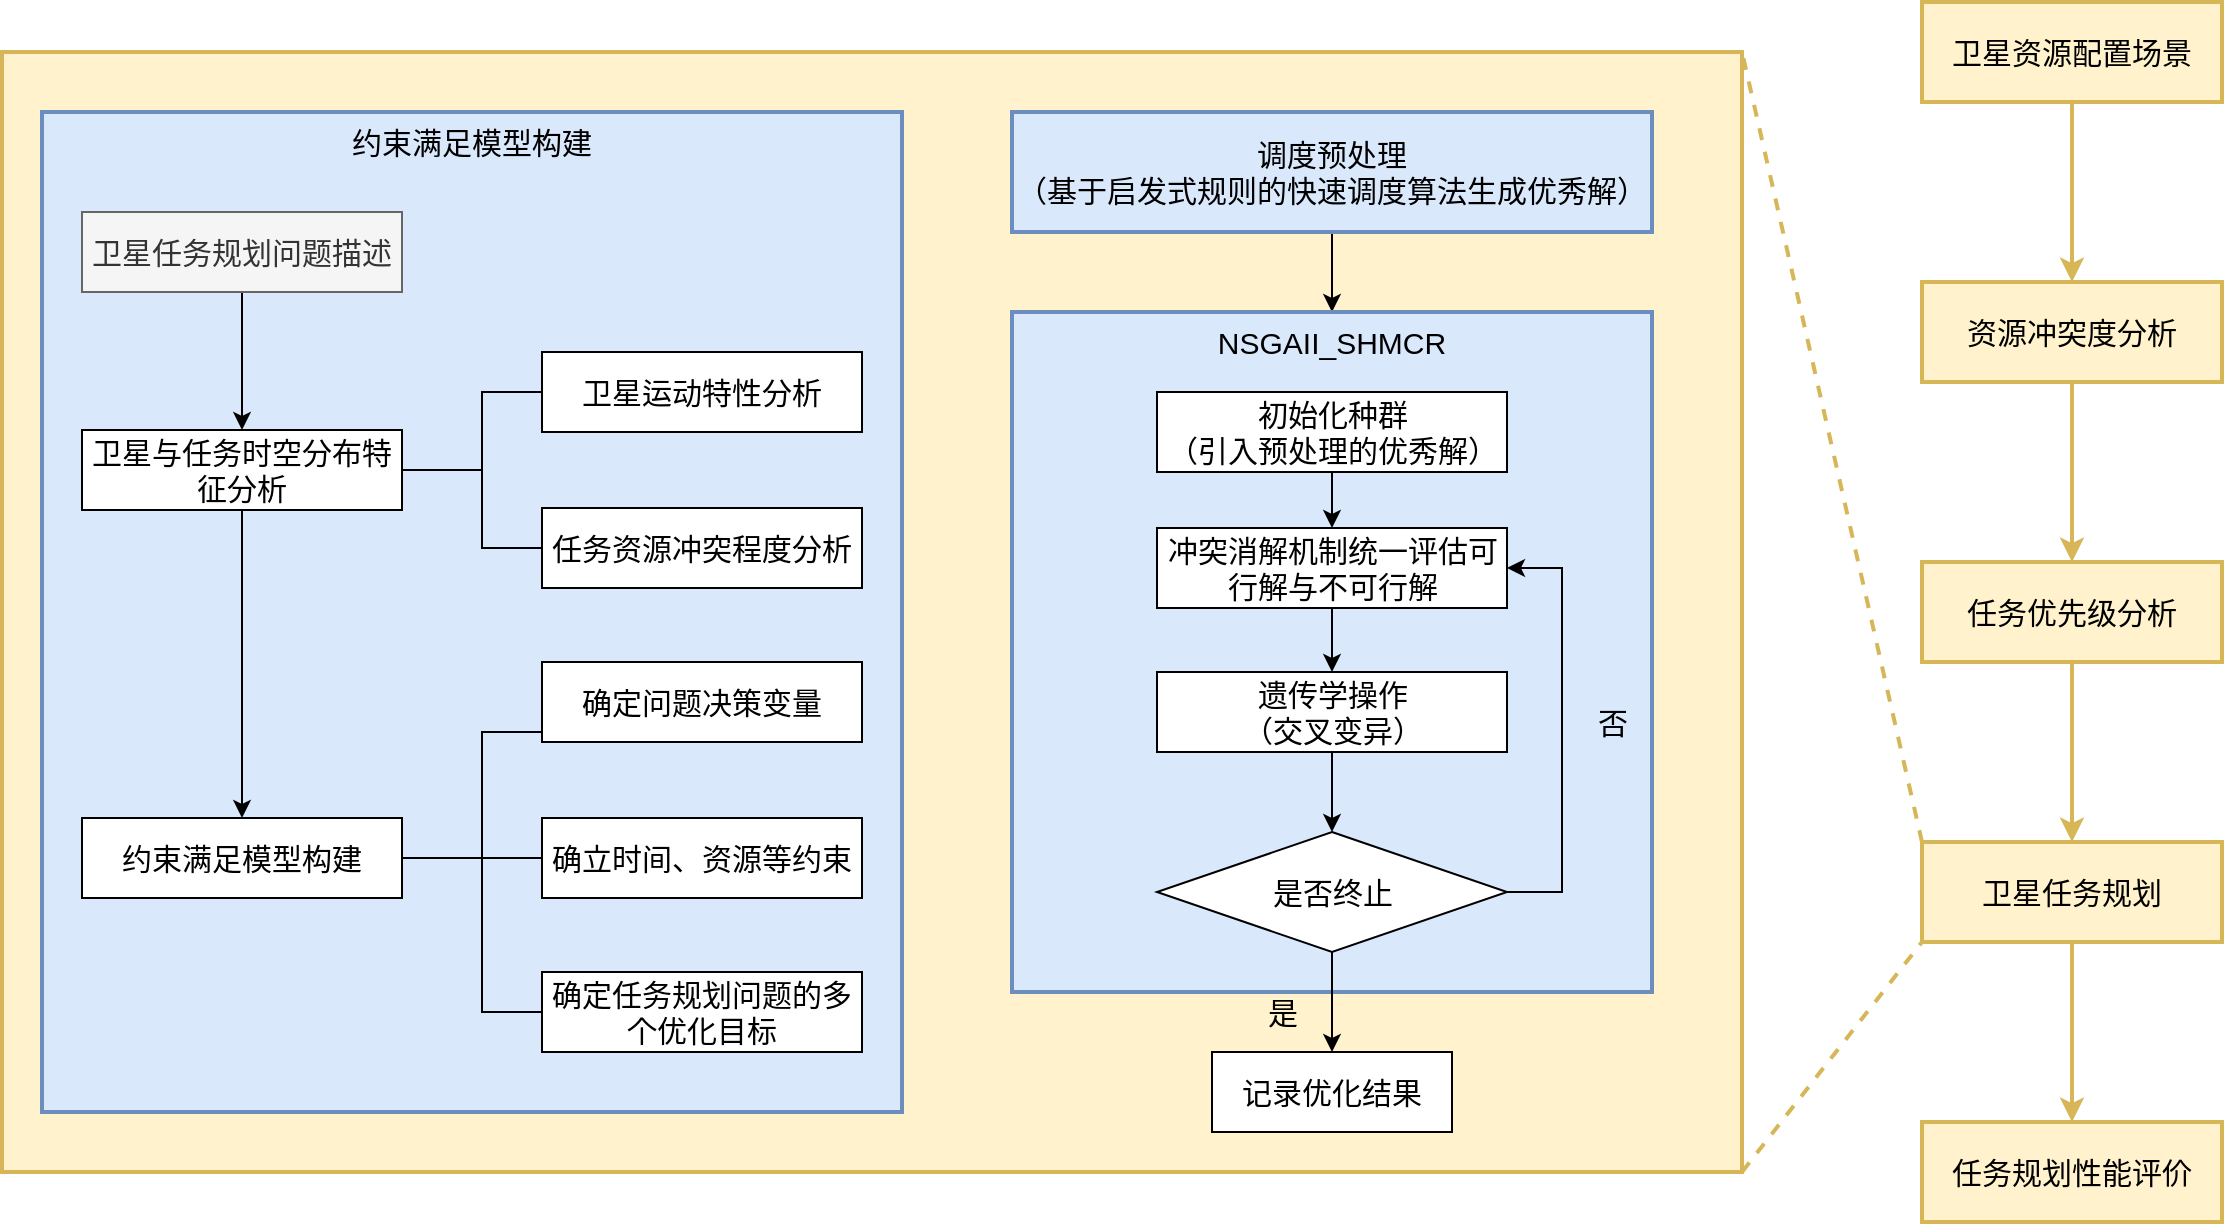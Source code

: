<mxfile version="22.1.21" type="github">
  <diagram name="第 1 页" id="R7lRiUveevS0r1VpLNnj">
    <mxGraphModel dx="1687" dy="868" grid="1" gridSize="10" guides="1" tooltips="1" connect="1" arrows="1" fold="1" page="1" pageScale="1" pageWidth="827" pageHeight="1169" math="0" shadow="0">
      <root>
        <mxCell id="0" />
        <mxCell id="1" parent="0" />
        <mxCell id="183rZbsKnCli-wK0PXnV-64" value="" style="rounded=0;whiteSpace=wrap;html=1;labelBackgroundColor=none;fontSize=15;fillColor=#fff2cc;strokeColor=#d6b656;strokeWidth=2;" vertex="1" parent="1">
          <mxGeometry x="20" y="110" width="870" height="560" as="geometry" />
        </mxCell>
        <mxCell id="183rZbsKnCli-wK0PXnV-3" value="" style="edgeStyle=orthogonalEdgeStyle;rounded=0;orthogonalLoop=1;jettySize=auto;html=1;fontSize=15;labelBackgroundColor=none;fontColor=default;fillColor=#fff2cc;strokeColor=#d6b656;strokeWidth=2;" edge="1" parent="1" source="183rZbsKnCli-wK0PXnV-1" target="183rZbsKnCli-wK0PXnV-2">
          <mxGeometry relative="1" as="geometry" />
        </mxCell>
        <mxCell id="183rZbsKnCli-wK0PXnV-1" value="卫星资源配置场景" style="rounded=0;whiteSpace=wrap;html=1;fontSize=15;strokeWidth=2;labelBackgroundColor=none;fillColor=#fff2cc;strokeColor=#d6b656;" vertex="1" parent="1">
          <mxGeometry x="980" y="85" width="150" height="50" as="geometry" />
        </mxCell>
        <mxCell id="183rZbsKnCli-wK0PXnV-5" value="" style="edgeStyle=orthogonalEdgeStyle;rounded=0;orthogonalLoop=1;jettySize=auto;html=1;fontSize=15;labelBackgroundColor=none;fontColor=default;fillColor=#fff2cc;strokeColor=#d6b656;strokeWidth=2;" edge="1" parent="1" source="183rZbsKnCli-wK0PXnV-2" target="183rZbsKnCli-wK0PXnV-4">
          <mxGeometry relative="1" as="geometry" />
        </mxCell>
        <mxCell id="183rZbsKnCli-wK0PXnV-2" value="资源冲突度分析" style="whiteSpace=wrap;html=1;rounded=0;fontSize=15;strokeWidth=2;labelBackgroundColor=none;fillColor=#fff2cc;strokeColor=#d6b656;" vertex="1" parent="1">
          <mxGeometry x="980" y="225" width="150" height="50" as="geometry" />
        </mxCell>
        <mxCell id="183rZbsKnCli-wK0PXnV-7" value="" style="edgeStyle=orthogonalEdgeStyle;rounded=0;orthogonalLoop=1;jettySize=auto;html=1;fontSize=15;labelBackgroundColor=none;fontColor=default;fillColor=#fff2cc;strokeColor=#d6b656;strokeWidth=2;" edge="1" parent="1" source="183rZbsKnCli-wK0PXnV-4" target="183rZbsKnCli-wK0PXnV-6">
          <mxGeometry relative="1" as="geometry" />
        </mxCell>
        <mxCell id="183rZbsKnCli-wK0PXnV-4" value="任务优先级分析" style="whiteSpace=wrap;html=1;rounded=0;fontSize=15;strokeWidth=2;labelBackgroundColor=none;fillColor=#fff2cc;strokeColor=#d6b656;" vertex="1" parent="1">
          <mxGeometry x="980" y="365" width="150" height="50" as="geometry" />
        </mxCell>
        <mxCell id="183rZbsKnCli-wK0PXnV-9" value="" style="edgeStyle=orthogonalEdgeStyle;rounded=0;orthogonalLoop=1;jettySize=auto;html=1;fontSize=15;labelBackgroundColor=none;fontColor=default;fillColor=#fff2cc;strokeColor=#d6b656;strokeWidth=2;" edge="1" parent="1" source="183rZbsKnCli-wK0PXnV-6" target="183rZbsKnCli-wK0PXnV-8">
          <mxGeometry relative="1" as="geometry" />
        </mxCell>
        <mxCell id="183rZbsKnCli-wK0PXnV-6" value="卫星任务规划" style="whiteSpace=wrap;html=1;rounded=0;fontSize=15;strokeWidth=2;labelBackgroundColor=none;fillColor=#fff2cc;strokeColor=#d6b656;" vertex="1" parent="1">
          <mxGeometry x="980" y="505" width="150" height="50" as="geometry" />
        </mxCell>
        <mxCell id="183rZbsKnCli-wK0PXnV-8" value="任务规划性能评价" style="whiteSpace=wrap;html=1;rounded=0;fontSize=15;strokeWidth=2;labelBackgroundColor=none;fillColor=#fff2cc;strokeColor=#d6b656;" vertex="1" parent="1">
          <mxGeometry x="980" y="645" width="150" height="50" as="geometry" />
        </mxCell>
        <mxCell id="183rZbsKnCli-wK0PXnV-13" value="&lt;font style=&quot;font-size: 15px;&quot;&gt;约束满足模型构建&lt;/font&gt;" style="rounded=0;whiteSpace=wrap;html=1;verticalAlign=top;fontSize=15;labelBackgroundColor=none;fillColor=#dae8fc;strokeColor=#6c8ebf;strokeWidth=2;" vertex="1" parent="1">
          <mxGeometry x="40" y="140" width="430" height="500" as="geometry" />
        </mxCell>
        <mxCell id="183rZbsKnCli-wK0PXnV-16" value="" style="edgeStyle=orthogonalEdgeStyle;rounded=0;orthogonalLoop=1;jettySize=auto;html=1;fontSize=15;labelBackgroundColor=none;fontColor=default;" edge="1" parent="1" source="183rZbsKnCli-wK0PXnV-14" target="183rZbsKnCli-wK0PXnV-15">
          <mxGeometry relative="1" as="geometry" />
        </mxCell>
        <mxCell id="183rZbsKnCli-wK0PXnV-14" value="卫星任务规划问题描述" style="rounded=0;whiteSpace=wrap;html=1;fontSize=15;labelBackgroundColor=none;fillColor=#f5f5f5;fontColor=#333333;strokeColor=#666666;" vertex="1" parent="1">
          <mxGeometry x="60" y="190" width="160" height="40" as="geometry" />
        </mxCell>
        <mxCell id="183rZbsKnCli-wK0PXnV-19" value="" style="edgeStyle=orthogonalEdgeStyle;rounded=0;orthogonalLoop=1;jettySize=auto;html=1;fontSize=15;labelBackgroundColor=none;fontColor=default;" edge="1" parent="1" source="183rZbsKnCli-wK0PXnV-15" target="183rZbsKnCli-wK0PXnV-18">
          <mxGeometry relative="1" as="geometry" />
        </mxCell>
        <mxCell id="183rZbsKnCli-wK0PXnV-30" value="" style="edgeStyle=orthogonalEdgeStyle;rounded=0;orthogonalLoop=1;jettySize=auto;html=1;endArrow=none;endFill=0;fontSize=15;labelBackgroundColor=none;fontColor=default;" edge="1" parent="1" source="183rZbsKnCli-wK0PXnV-15" target="183rZbsKnCli-wK0PXnV-29">
          <mxGeometry relative="1" as="geometry">
            <Array as="points">
              <mxPoint x="260" y="319" />
              <mxPoint x="260" y="280" />
            </Array>
          </mxGeometry>
        </mxCell>
        <mxCell id="183rZbsKnCli-wK0PXnV-32" style="edgeStyle=orthogonalEdgeStyle;rounded=0;orthogonalLoop=1;jettySize=auto;html=1;entryX=0;entryY=0.5;entryDx=0;entryDy=0;endArrow=none;endFill=0;fontSize=15;labelBackgroundColor=none;fontColor=default;" edge="1" parent="1" source="183rZbsKnCli-wK0PXnV-15" target="183rZbsKnCli-wK0PXnV-31">
          <mxGeometry relative="1" as="geometry">
            <Array as="points">
              <mxPoint x="260" y="319" />
              <mxPoint x="260" y="358" />
            </Array>
          </mxGeometry>
        </mxCell>
        <mxCell id="183rZbsKnCli-wK0PXnV-15" value="卫星与任务时空分布特征分析" style="whiteSpace=wrap;html=1;rounded=0;fontSize=15;labelBackgroundColor=none;" vertex="1" parent="1">
          <mxGeometry x="60" y="299" width="160" height="40" as="geometry" />
        </mxCell>
        <mxCell id="183rZbsKnCli-wK0PXnV-34" value="" style="edgeStyle=orthogonalEdgeStyle;rounded=0;orthogonalLoop=1;jettySize=auto;html=1;endArrow=none;endFill=0;fontSize=15;labelBackgroundColor=none;fontColor=default;" edge="1" parent="1" source="183rZbsKnCli-wK0PXnV-18" target="183rZbsKnCli-wK0PXnV-33">
          <mxGeometry relative="1" as="geometry">
            <Array as="points">
              <mxPoint x="260" y="513" />
              <mxPoint x="260" y="450" />
            </Array>
          </mxGeometry>
        </mxCell>
        <mxCell id="183rZbsKnCli-wK0PXnV-38" style="edgeStyle=orthogonalEdgeStyle;rounded=0;orthogonalLoop=1;jettySize=auto;html=1;exitX=1;exitY=0.5;exitDx=0;exitDy=0;entryX=0;entryY=0.5;entryDx=0;entryDy=0;endArrow=none;endFill=0;fontSize=15;labelBackgroundColor=none;fontColor=default;" edge="1" parent="1" source="183rZbsKnCli-wK0PXnV-18" target="183rZbsKnCli-wK0PXnV-37">
          <mxGeometry relative="1" as="geometry">
            <Array as="points">
              <mxPoint x="260" y="513" />
              <mxPoint x="260" y="590" />
            </Array>
          </mxGeometry>
        </mxCell>
        <mxCell id="183rZbsKnCli-wK0PXnV-39" style="edgeStyle=orthogonalEdgeStyle;rounded=0;orthogonalLoop=1;jettySize=auto;html=1;exitX=1;exitY=0.5;exitDx=0;exitDy=0;entryX=0;entryY=0.5;entryDx=0;entryDy=0;endArrow=none;endFill=0;fontSize=15;labelBackgroundColor=none;fontColor=default;" edge="1" parent="1" source="183rZbsKnCli-wK0PXnV-18" target="183rZbsKnCli-wK0PXnV-35">
          <mxGeometry relative="1" as="geometry" />
        </mxCell>
        <mxCell id="183rZbsKnCli-wK0PXnV-18" value="约束满足模型构建" style="whiteSpace=wrap;html=1;rounded=0;fontSize=15;labelBackgroundColor=none;" vertex="1" parent="1">
          <mxGeometry x="60" y="493" width="160" height="40" as="geometry" />
        </mxCell>
        <mxCell id="183rZbsKnCli-wK0PXnV-29" value="卫星运动特性分析" style="whiteSpace=wrap;html=1;rounded=0;fontSize=15;labelBackgroundColor=none;" vertex="1" parent="1">
          <mxGeometry x="290" y="260" width="160" height="40" as="geometry" />
        </mxCell>
        <mxCell id="183rZbsKnCli-wK0PXnV-31" value="任务资源冲突程度分析" style="whiteSpace=wrap;html=1;rounded=0;fontSize=15;labelBackgroundColor=none;" vertex="1" parent="1">
          <mxGeometry x="290" y="338" width="160" height="40" as="geometry" />
        </mxCell>
        <mxCell id="183rZbsKnCli-wK0PXnV-33" value="确定问题决策变量" style="whiteSpace=wrap;html=1;rounded=0;fontSize=15;labelBackgroundColor=none;" vertex="1" parent="1">
          <mxGeometry x="290" y="415" width="160" height="40" as="geometry" />
        </mxCell>
        <mxCell id="183rZbsKnCli-wK0PXnV-35" value="确立时间、资源等约束" style="whiteSpace=wrap;html=1;rounded=0;fontSize=15;labelBackgroundColor=none;" vertex="1" parent="1">
          <mxGeometry x="290" y="493" width="160" height="40" as="geometry" />
        </mxCell>
        <mxCell id="183rZbsKnCli-wK0PXnV-37" value="确定任务规划问题的多个优化目标" style="whiteSpace=wrap;html=1;rounded=0;fontSize=15;labelBackgroundColor=none;" vertex="1" parent="1">
          <mxGeometry x="290" y="570" width="160" height="40" as="geometry" />
        </mxCell>
        <mxCell id="183rZbsKnCli-wK0PXnV-43" value="" style="edgeStyle=orthogonalEdgeStyle;rounded=0;orthogonalLoop=1;jettySize=auto;html=1;fontSize=15;labelBackgroundColor=none;fontColor=default;" edge="1" parent="1" source="183rZbsKnCli-wK0PXnV-41" target="183rZbsKnCli-wK0PXnV-42">
          <mxGeometry relative="1" as="geometry" />
        </mxCell>
        <mxCell id="183rZbsKnCli-wK0PXnV-41" value="调度预处理&lt;br style=&quot;font-size: 15px;&quot;&gt;（基于启发式规则的快速调度算法生成优秀解）" style="rounded=0;whiteSpace=wrap;html=1;verticalAlign=middle;fontSize=15;labelBackgroundColor=none;fillColor=#dae8fc;strokeColor=#6c8ebf;strokeWidth=2;" vertex="1" parent="1">
          <mxGeometry x="525" y="140" width="320" height="60" as="geometry" />
        </mxCell>
        <mxCell id="183rZbsKnCli-wK0PXnV-42" value="NSGAII_SHMCR" style="rounded=0;whiteSpace=wrap;html=1;verticalAlign=top;fontSize=15;labelBackgroundColor=none;fillColor=#dae8fc;strokeColor=#6c8ebf;strokeWidth=2;" vertex="1" parent="1">
          <mxGeometry x="525" y="240" width="320" height="340" as="geometry" />
        </mxCell>
        <mxCell id="183rZbsKnCli-wK0PXnV-47" value="" style="edgeStyle=orthogonalEdgeStyle;rounded=0;orthogonalLoop=1;jettySize=auto;html=1;fontSize=15;labelBackgroundColor=none;fontColor=default;" edge="1" parent="1" source="183rZbsKnCli-wK0PXnV-45" target="183rZbsKnCli-wK0PXnV-46">
          <mxGeometry relative="1" as="geometry" />
        </mxCell>
        <mxCell id="183rZbsKnCli-wK0PXnV-45" value="初始化种群&lt;br style=&quot;font-size: 15px;&quot;&gt;（引入预处理的优秀解）" style="rounded=0;whiteSpace=wrap;html=1;fontSize=15;labelBackgroundColor=none;" vertex="1" parent="1">
          <mxGeometry x="597.5" y="280" width="175" height="40" as="geometry" />
        </mxCell>
        <mxCell id="183rZbsKnCli-wK0PXnV-49" value="" style="edgeStyle=orthogonalEdgeStyle;rounded=0;orthogonalLoop=1;jettySize=auto;html=1;fontSize=15;labelBackgroundColor=none;fontColor=default;" edge="1" parent="1" source="183rZbsKnCli-wK0PXnV-46" target="183rZbsKnCli-wK0PXnV-48">
          <mxGeometry relative="1" as="geometry" />
        </mxCell>
        <mxCell id="183rZbsKnCli-wK0PXnV-46" value="冲突消解机制统一评估可行解与不可行解" style="whiteSpace=wrap;html=1;rounded=0;fontSize=15;labelBackgroundColor=none;" vertex="1" parent="1">
          <mxGeometry x="597.5" y="348" width="175" height="40" as="geometry" />
        </mxCell>
        <mxCell id="183rZbsKnCli-wK0PXnV-53" value="" style="edgeStyle=orthogonalEdgeStyle;rounded=0;orthogonalLoop=1;jettySize=auto;html=1;fontSize=15;labelBackgroundColor=none;fontColor=default;" edge="1" parent="1" source="183rZbsKnCli-wK0PXnV-48" target="183rZbsKnCli-wK0PXnV-52">
          <mxGeometry relative="1" as="geometry" />
        </mxCell>
        <mxCell id="183rZbsKnCli-wK0PXnV-48" value="遗传学操作&lt;br style=&quot;font-size: 15px;&quot;&gt;（交叉变异）" style="whiteSpace=wrap;html=1;rounded=0;fontSize=15;labelBackgroundColor=none;" vertex="1" parent="1">
          <mxGeometry x="597.5" y="420" width="175" height="40" as="geometry" />
        </mxCell>
        <mxCell id="183rZbsKnCli-wK0PXnV-61" style="edgeStyle=orthogonalEdgeStyle;rounded=0;orthogonalLoop=1;jettySize=auto;html=1;exitX=1;exitY=0.5;exitDx=0;exitDy=0;entryX=1;entryY=0.5;entryDx=0;entryDy=0;labelBackgroundColor=none;fontColor=default;fontSize=15;" edge="1" parent="1" source="183rZbsKnCli-wK0PXnV-52" target="183rZbsKnCli-wK0PXnV-46">
          <mxGeometry relative="1" as="geometry">
            <Array as="points">
              <mxPoint x="800" y="530" />
              <mxPoint x="800" y="368" />
            </Array>
          </mxGeometry>
        </mxCell>
        <mxCell id="183rZbsKnCli-wK0PXnV-66" style="edgeStyle=orthogonalEdgeStyle;rounded=0;orthogonalLoop=1;jettySize=auto;html=1;exitX=0.5;exitY=1;exitDx=0;exitDy=0;entryX=0.5;entryY=0;entryDx=0;entryDy=0;labelBackgroundColor=none;fontColor=default;fontSize=15;" edge="1" parent="1" source="183rZbsKnCli-wK0PXnV-52" target="183rZbsKnCli-wK0PXnV-59">
          <mxGeometry relative="1" as="geometry" />
        </mxCell>
        <mxCell id="183rZbsKnCli-wK0PXnV-52" value="是否终止" style="rhombus;whiteSpace=wrap;html=1;rounded=0;fontSize=15;labelBackgroundColor=none;" vertex="1" parent="1">
          <mxGeometry x="597.5" y="500" width="175" height="60" as="geometry" />
        </mxCell>
        <mxCell id="183rZbsKnCli-wK0PXnV-59" value="记录优化结果" style="whiteSpace=wrap;html=1;rounded=0;fontSize=15;labelBackgroundColor=none;" vertex="1" parent="1">
          <mxGeometry x="625" y="610" width="120" height="40" as="geometry" />
        </mxCell>
        <mxCell id="183rZbsKnCli-wK0PXnV-69" value="是" style="text;html=1;align=center;verticalAlign=middle;resizable=0;points=[];autosize=1;strokeColor=none;fillColor=none;fontSize=15;" vertex="1" parent="1">
          <mxGeometry x="640" y="575" width="40" height="30" as="geometry" />
        </mxCell>
        <mxCell id="183rZbsKnCli-wK0PXnV-70" value="否" style="text;html=1;align=center;verticalAlign=middle;resizable=0;points=[];autosize=1;strokeColor=none;fillColor=none;fontSize=15;" vertex="1" parent="1">
          <mxGeometry x="805" y="430" width="40" height="30" as="geometry" />
        </mxCell>
        <mxCell id="183rZbsKnCli-wK0PXnV-71" value="" style="endArrow=none;dashed=1;html=1;rounded=0;exitX=0;exitY=0;exitDx=0;exitDy=0;entryX=1;entryY=0;entryDx=0;entryDy=0;fillColor=#fff2cc;strokeColor=#d6b656;strokeWidth=2;fontSize=15;" edge="1" parent="1" source="183rZbsKnCli-wK0PXnV-6" target="183rZbsKnCli-wK0PXnV-64">
          <mxGeometry width="50" height="50" relative="1" as="geometry">
            <mxPoint x="580" y="480" as="sourcePoint" />
            <mxPoint x="630" y="430" as="targetPoint" />
          </mxGeometry>
        </mxCell>
        <mxCell id="183rZbsKnCli-wK0PXnV-72" value="" style="endArrow=none;dashed=1;html=1;rounded=0;entryX=0;entryY=1;entryDx=0;entryDy=0;exitX=1;exitY=1;exitDx=0;exitDy=0;fillColor=#fff2cc;strokeColor=#d6b656;strokeWidth=2;fontSize=15;" edge="1" parent="1" source="183rZbsKnCli-wK0PXnV-64" target="183rZbsKnCli-wK0PXnV-6">
          <mxGeometry width="50" height="50" relative="1" as="geometry">
            <mxPoint x="580" y="480" as="sourcePoint" />
            <mxPoint x="630" y="430" as="targetPoint" />
          </mxGeometry>
        </mxCell>
      </root>
    </mxGraphModel>
  </diagram>
</mxfile>
